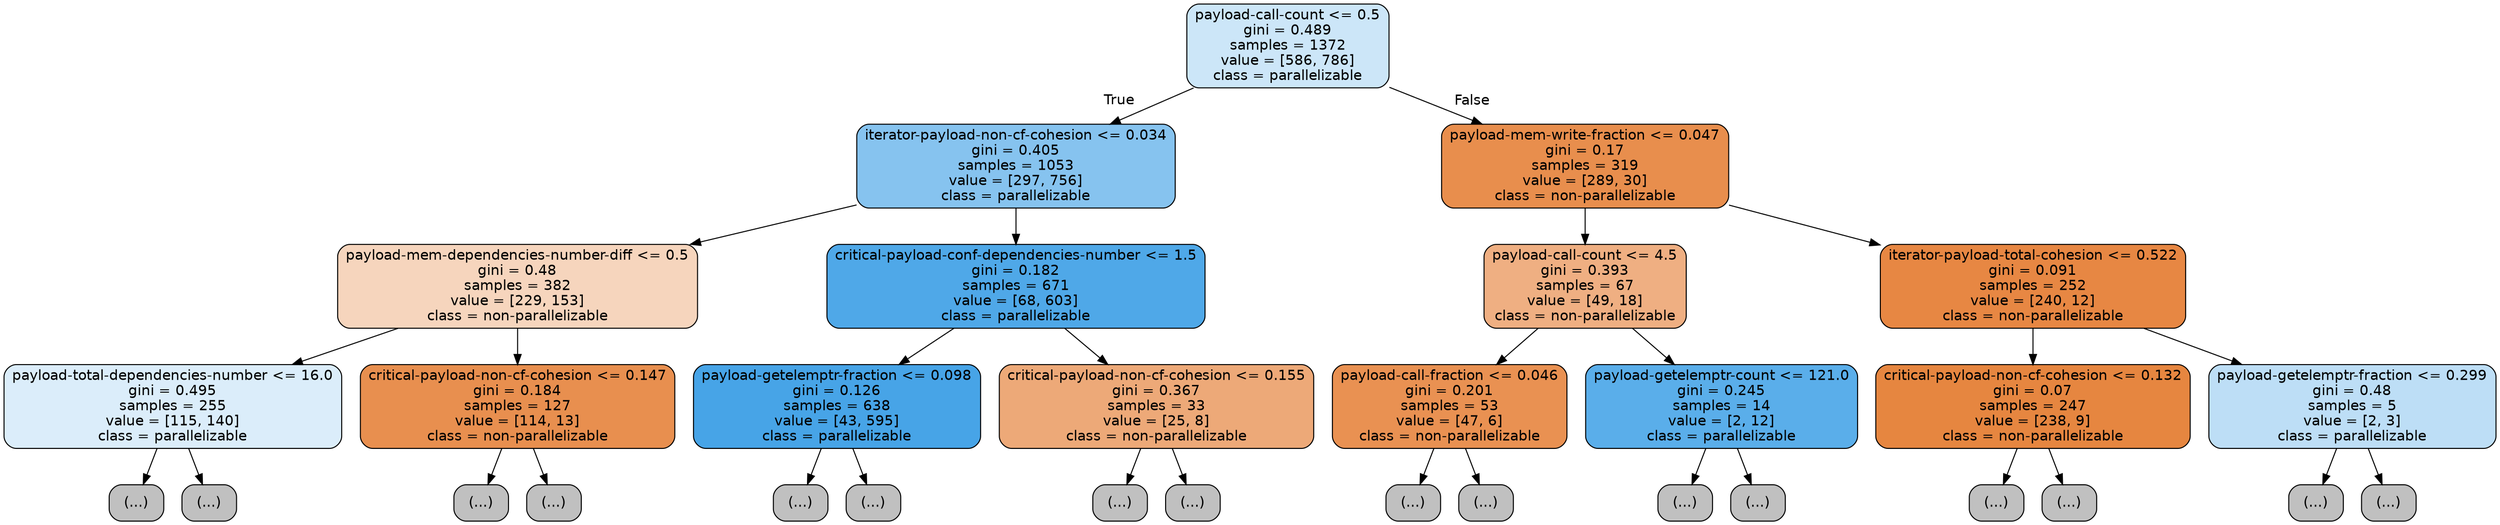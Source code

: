 digraph Tree {
node [shape=box, style="filled, rounded", color="black", fontname=helvetica] ;
edge [fontname=helvetica] ;
0 [label="payload-call-count <= 0.5\ngini = 0.489\nsamples = 1372\nvalue = [586, 786]\nclass = parallelizable", fillcolor="#399de541"] ;
1 [label="iterator-payload-non-cf-cohesion <= 0.034\ngini = 0.405\nsamples = 1053\nvalue = [297, 756]\nclass = parallelizable", fillcolor="#399de59b"] ;
0 -> 1 [labeldistance=2.5, labelangle=45, headlabel="True"] ;
2 [label="payload-mem-dependencies-number-diff <= 0.5\ngini = 0.48\nsamples = 382\nvalue = [229, 153]\nclass = non-parallelizable", fillcolor="#e5813955"] ;
1 -> 2 ;
3 [label="payload-total-dependencies-number <= 16.0\ngini = 0.495\nsamples = 255\nvalue = [115, 140]\nclass = parallelizable", fillcolor="#399de52e"] ;
2 -> 3 ;
4 [label="(...)", fillcolor="#C0C0C0"] ;
3 -> 4 ;
21 [label="(...)", fillcolor="#C0C0C0"] ;
3 -> 21 ;
48 [label="critical-payload-non-cf-cohesion <= 0.147\ngini = 0.184\nsamples = 127\nvalue = [114, 13]\nclass = non-parallelizable", fillcolor="#e58139e2"] ;
2 -> 48 ;
49 [label="(...)", fillcolor="#C0C0C0"] ;
48 -> 49 ;
58 [label="(...)", fillcolor="#C0C0C0"] ;
48 -> 58 ;
67 [label="critical-payload-conf-dependencies-number <= 1.5\ngini = 0.182\nsamples = 671\nvalue = [68, 603]\nclass = parallelizable", fillcolor="#399de5e2"] ;
1 -> 67 ;
68 [label="payload-getelemptr-fraction <= 0.098\ngini = 0.126\nsamples = 638\nvalue = [43, 595]\nclass = parallelizable", fillcolor="#399de5ed"] ;
67 -> 68 ;
69 [label="(...)", fillcolor="#C0C0C0"] ;
68 -> 69 ;
70 [label="(...)", fillcolor="#C0C0C0"] ;
68 -> 70 ;
145 [label="critical-payload-non-cf-cohesion <= 0.155\ngini = 0.367\nsamples = 33\nvalue = [25, 8]\nclass = non-parallelizable", fillcolor="#e58139ad"] ;
67 -> 145 ;
146 [label="(...)", fillcolor="#C0C0C0"] ;
145 -> 146 ;
151 [label="(...)", fillcolor="#C0C0C0"] ;
145 -> 151 ;
158 [label="payload-mem-write-fraction <= 0.047\ngini = 0.17\nsamples = 319\nvalue = [289, 30]\nclass = non-parallelizable", fillcolor="#e58139e5"] ;
0 -> 158 [labeldistance=2.5, labelangle=-45, headlabel="False"] ;
159 [label="payload-call-count <= 4.5\ngini = 0.393\nsamples = 67\nvalue = [49, 18]\nclass = non-parallelizable", fillcolor="#e58139a1"] ;
158 -> 159 ;
160 [label="payload-call-fraction <= 0.046\ngini = 0.201\nsamples = 53\nvalue = [47, 6]\nclass = non-parallelizable", fillcolor="#e58139de"] ;
159 -> 160 ;
161 [label="(...)", fillcolor="#C0C0C0"] ;
160 -> 161 ;
170 [label="(...)", fillcolor="#C0C0C0"] ;
160 -> 170 ;
171 [label="payload-getelemptr-count <= 121.0\ngini = 0.245\nsamples = 14\nvalue = [2, 12]\nclass = parallelizable", fillcolor="#399de5d4"] ;
159 -> 171 ;
172 [label="(...)", fillcolor="#C0C0C0"] ;
171 -> 172 ;
173 [label="(...)", fillcolor="#C0C0C0"] ;
171 -> 173 ;
174 [label="iterator-payload-total-cohesion <= 0.522\ngini = 0.091\nsamples = 252\nvalue = [240, 12]\nclass = non-parallelizable", fillcolor="#e58139f2"] ;
158 -> 174 ;
175 [label="critical-payload-non-cf-cohesion <= 0.132\ngini = 0.07\nsamples = 247\nvalue = [238, 9]\nclass = non-parallelizable", fillcolor="#e58139f5"] ;
174 -> 175 ;
176 [label="(...)", fillcolor="#C0C0C0"] ;
175 -> 176 ;
189 [label="(...)", fillcolor="#C0C0C0"] ;
175 -> 189 ;
192 [label="payload-getelemptr-fraction <= 0.299\ngini = 0.48\nsamples = 5\nvalue = [2, 3]\nclass = parallelizable", fillcolor="#399de555"] ;
174 -> 192 ;
193 [label="(...)", fillcolor="#C0C0C0"] ;
192 -> 193 ;
194 [label="(...)", fillcolor="#C0C0C0"] ;
192 -> 194 ;
}